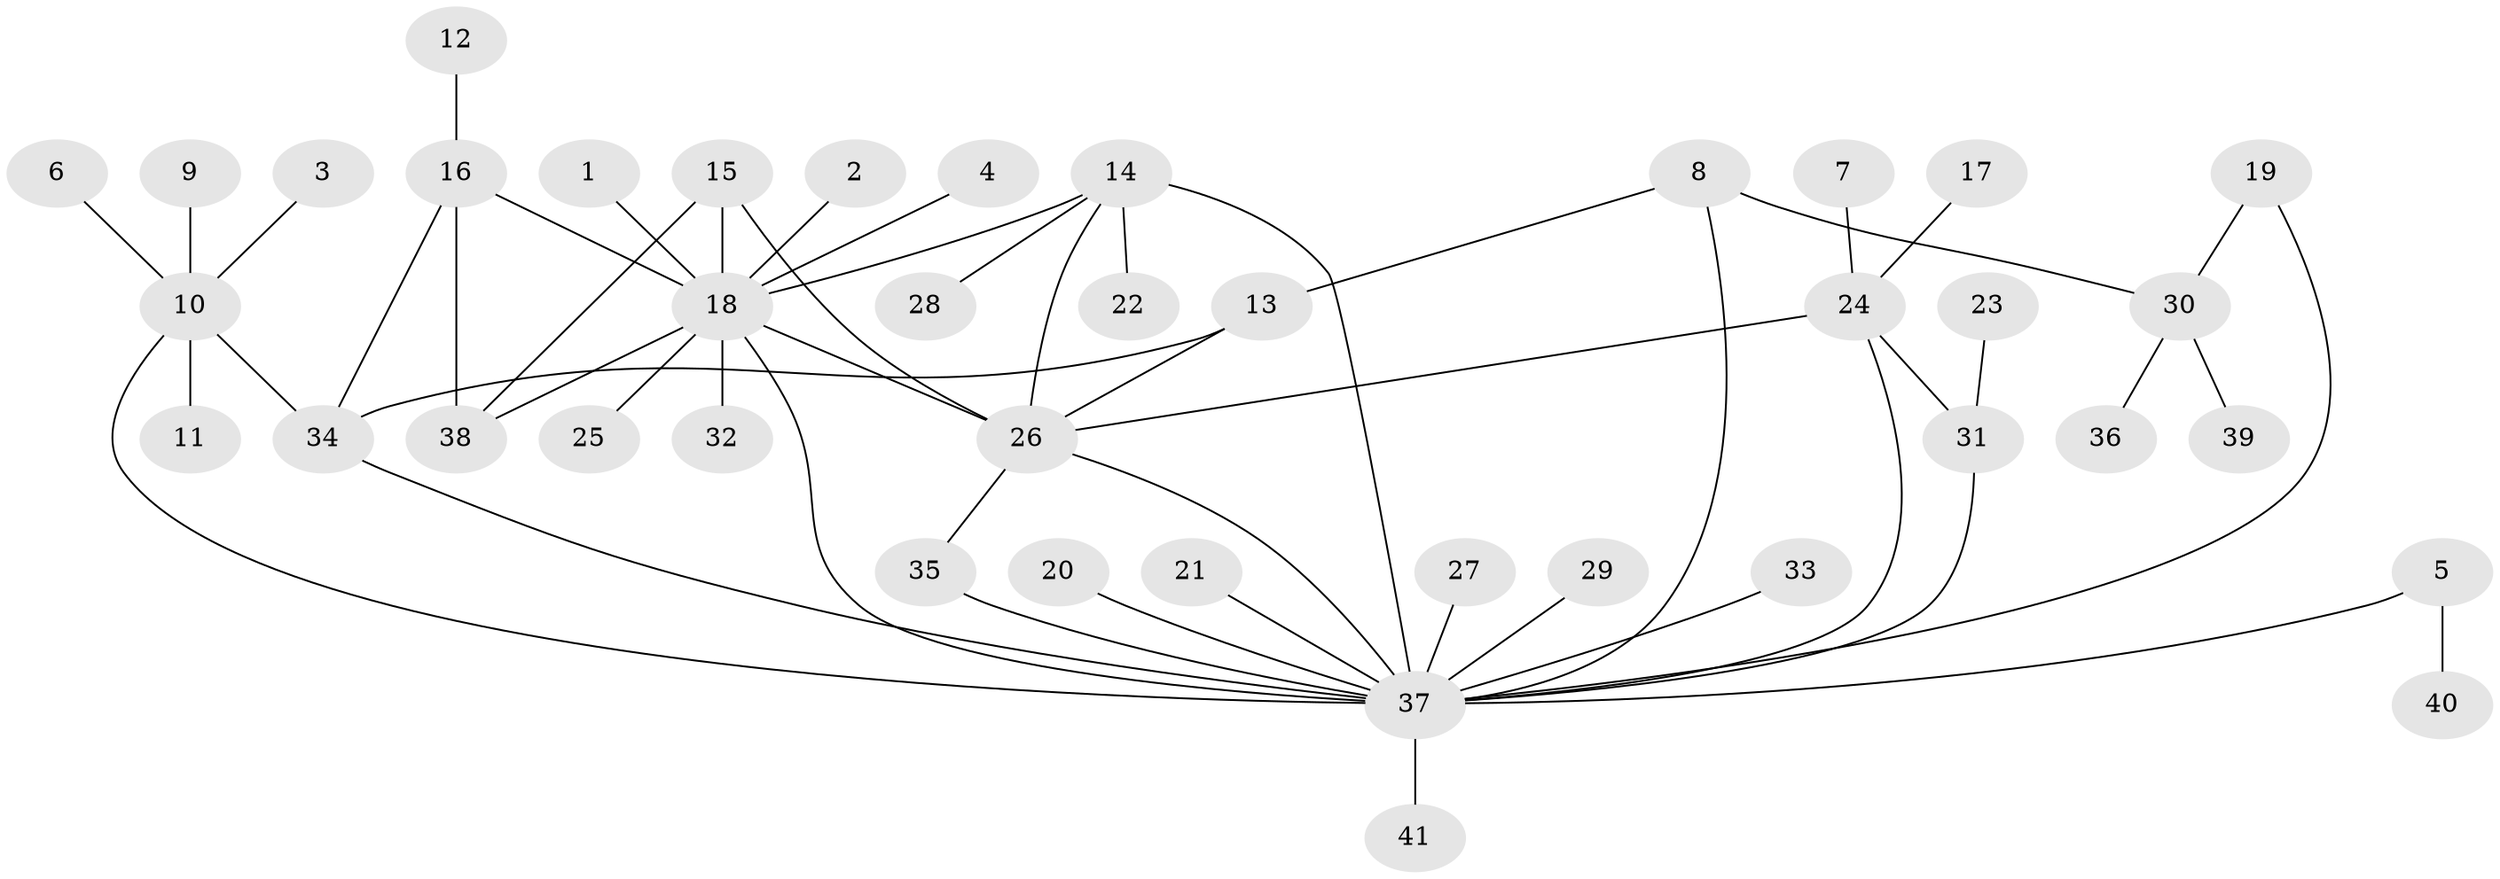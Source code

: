 // original degree distribution, {13: 0.012345679012345678, 1: 0.6049382716049383, 19: 0.012345679012345678, 4: 0.07407407407407407, 7: 0.037037037037037035, 5: 0.024691358024691357, 3: 0.04938271604938271, 2: 0.14814814814814814, 6: 0.037037037037037035}
// Generated by graph-tools (version 1.1) at 2025/01/03/09/25 03:01:49]
// undirected, 41 vertices, 54 edges
graph export_dot {
graph [start="1"]
  node [color=gray90,style=filled];
  1;
  2;
  3;
  4;
  5;
  6;
  7;
  8;
  9;
  10;
  11;
  12;
  13;
  14;
  15;
  16;
  17;
  18;
  19;
  20;
  21;
  22;
  23;
  24;
  25;
  26;
  27;
  28;
  29;
  30;
  31;
  32;
  33;
  34;
  35;
  36;
  37;
  38;
  39;
  40;
  41;
  1 -- 18 [weight=1.0];
  2 -- 18 [weight=1.0];
  3 -- 10 [weight=1.0];
  4 -- 18 [weight=1.0];
  5 -- 37 [weight=1.0];
  5 -- 40 [weight=1.0];
  6 -- 10 [weight=1.0];
  7 -- 24 [weight=1.0];
  8 -- 13 [weight=1.0];
  8 -- 30 [weight=1.0];
  8 -- 37 [weight=1.0];
  9 -- 10 [weight=1.0];
  10 -- 11 [weight=1.0];
  10 -- 34 [weight=2.0];
  10 -- 37 [weight=1.0];
  12 -- 16 [weight=1.0];
  13 -- 26 [weight=1.0];
  13 -- 34 [weight=1.0];
  14 -- 18 [weight=1.0];
  14 -- 22 [weight=1.0];
  14 -- 26 [weight=1.0];
  14 -- 28 [weight=1.0];
  14 -- 37 [weight=1.0];
  15 -- 18 [weight=1.0];
  15 -- 26 [weight=1.0];
  15 -- 38 [weight=1.0];
  16 -- 18 [weight=1.0];
  16 -- 34 [weight=1.0];
  16 -- 38 [weight=1.0];
  17 -- 24 [weight=1.0];
  18 -- 25 [weight=1.0];
  18 -- 26 [weight=1.0];
  18 -- 32 [weight=1.0];
  18 -- 37 [weight=1.0];
  18 -- 38 [weight=1.0];
  19 -- 30 [weight=1.0];
  19 -- 37 [weight=1.0];
  20 -- 37 [weight=1.0];
  21 -- 37 [weight=1.0];
  23 -- 31 [weight=1.0];
  24 -- 26 [weight=1.0];
  24 -- 31 [weight=1.0];
  24 -- 37 [weight=1.0];
  26 -- 35 [weight=1.0];
  26 -- 37 [weight=1.0];
  27 -- 37 [weight=1.0];
  29 -- 37 [weight=1.0];
  30 -- 36 [weight=1.0];
  30 -- 39 [weight=1.0];
  31 -- 37 [weight=1.0];
  33 -- 37 [weight=1.0];
  34 -- 37 [weight=1.0];
  35 -- 37 [weight=1.0];
  37 -- 41 [weight=1.0];
}
